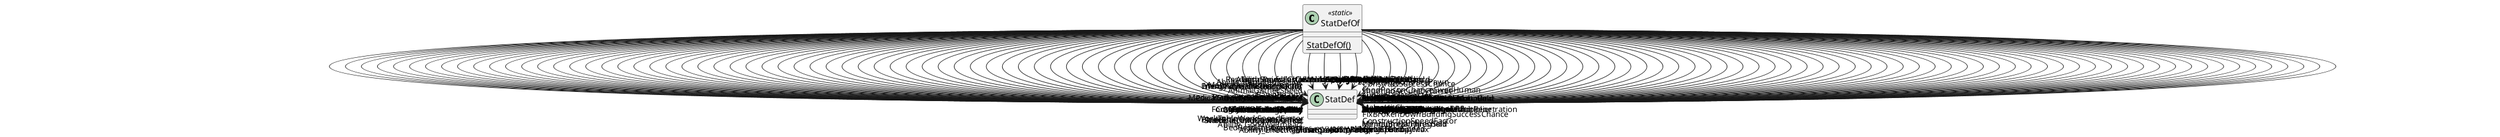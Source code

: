 @startuml
class StatDefOf <<static>> {
    {static} StatDefOf()
}
StatDefOf --> "MaxHitPoints" StatDef
StatDefOf --> "MarketValue" StatDef
StatDefOf --> "MarketValueIgnoreHp" StatDef
StatDefOf --> "RoyalFavorValue" StatDef
StatDefOf --> "SellPriceFactor" StatDef
StatDefOf --> "Beauty" StatDef
StatDefOf --> "Cleanliness" StatDef
StatDefOf --> "Flammability" StatDef
StatDefOf --> "DeteriorationRate" StatDef
StatDefOf --> "WorkToMake" StatDef
StatDefOf --> "WorkToBuild" StatDef
StatDefOf --> "Mass" StatDef
StatDefOf --> "ConstructionSpeedFactor" StatDef
StatDefOf --> "Nutrition" StatDef
StatDefOf --> "FoodPoisonChanceFixedHuman" StatDef
StatDefOf --> "MoveSpeed" StatDef
StatDefOf --> "GlobalLearningFactor" StatDef
StatDefOf --> "HungerRateMultiplier" StatDef
StatDefOf --> "RestRateMultiplier" StatDef
StatDefOf --> "PsychicSensitivity" StatDef
StatDefOf --> "ToxicSensitivity" StatDef
StatDefOf --> "MentalBreakThreshold" StatDef
StatDefOf --> "EatingSpeed" StatDef
StatDefOf --> "ComfyTemperatureMin" StatDef
StatDefOf --> "ComfyTemperatureMax" StatDef
StatDefOf --> "Comfort" StatDef
StatDefOf --> "MeatAmount" StatDef
StatDefOf --> "LeatherAmount" StatDef
StatDefOf --> "MinimumHandlingSkill" StatDef
StatDefOf --> "MeleeDPS" StatDef
StatDefOf --> "PainShockThreshold" StatDef
StatDefOf --> "ForagedNutritionPerDay" StatDef
StatDefOf --> "PsychicEntropyMax" StatDef
StatDefOf --> "PsychicEntropyRecoveryRate" StatDef
StatDefOf --> "PsychicEntropyGain" StatDef
StatDefOf --> "MeditationFocusGain" StatDef
StatDefOf --> "WorkSpeedGlobal" StatDef
StatDefOf --> "MiningSpeed" StatDef
StatDefOf --> "DeepDrillingSpeed" StatDef
StatDefOf --> "MiningYield" StatDef
StatDefOf --> "ResearchSpeed" StatDef
StatDefOf --> "ConstructionSpeed" StatDef
StatDefOf --> "HuntingStealth" StatDef
StatDefOf --> "PlantWorkSpeed" StatDef
StatDefOf --> "SmoothingSpeed" StatDef
StatDefOf --> "FoodPoisonChance" StatDef
StatDefOf --> "CarryingCapacity" StatDef
StatDefOf --> "PlantHarvestYield" StatDef
StatDefOf --> "FixBrokenDownBuildingSuccessChance" StatDef
StatDefOf --> "ConstructSuccessChance" StatDef
StatDefOf --> "GeneralLaborSpeed" StatDef
StatDefOf --> "UnskilledLaborSpeed" StatDef
StatDefOf --> "MedicalTendSpeed" StatDef
StatDefOf --> "MedicalTendQuality" StatDef
StatDefOf --> "MedicalSurgerySuccessChance" StatDef
StatDefOf --> "NegotiationAbility" StatDef
StatDefOf --> "ArrestSuccessChance" StatDef
StatDefOf --> "TradePriceImprovement" StatDef
StatDefOf --> "SocialImpact" StatDef
StatDefOf --> "PawnBeauty" StatDef
StatDefOf --> "AnimalGatherSpeed" StatDef
StatDefOf --> "AnimalGatherYield" StatDef
StatDefOf --> "TameAnimalChance" StatDef
StatDefOf --> "TrainAnimalChance" StatDef
StatDefOf --> "ShootingAccuracyPawn" StatDef
StatDefOf --> "ShootingAccuracyTurret" StatDef
StatDefOf --> "AimingDelayFactor" StatDef
StatDefOf --> "MeleeHitChance" StatDef
StatDefOf --> "MeleeDodgeChance" StatDef
StatDefOf --> "PawnTrapSpringChance" StatDef
StatDefOf --> "IncomingDamageFactor" StatDef
StatDefOf --> "MeleeWeapon_AverageDPS" StatDef
StatDefOf --> "MeleeWeapon_DamageMultiplier" StatDef
StatDefOf --> "MeleeWeapon_CooldownMultiplier" StatDef
StatDefOf --> "MeleeWeapon_AverageArmorPenetration" StatDef
StatDefOf --> "SharpDamageMultiplier" StatDef
StatDefOf --> "BluntDamageMultiplier" StatDef
StatDefOf --> "StuffPower_Armor_Sharp" StatDef
StatDefOf --> "StuffPower_Armor_Blunt" StatDef
StatDefOf --> "StuffPower_Armor_Heat" StatDef
StatDefOf --> "StuffPower_Insulation_Cold" StatDef
StatDefOf --> "StuffPower_Insulation_Heat" StatDef
StatDefOf --> "RangedWeapon_Cooldown" StatDef
StatDefOf --> "RangedWeapon_DamageMultiplier" StatDef
StatDefOf --> "AccuracyTouch" StatDef
StatDefOf --> "AccuracyShort" StatDef
StatDefOf --> "AccuracyMedium" StatDef
StatDefOf --> "AccuracyLong" StatDef
StatDefOf --> "StuffEffectMultiplierArmor" StatDef
StatDefOf --> "StuffEffectMultiplierInsulation_Cold" StatDef
StatDefOf --> "StuffEffectMultiplierInsulation_Heat" StatDef
StatDefOf --> "ArmorRating_Sharp" StatDef
StatDefOf --> "ArmorRating_Blunt" StatDef
StatDefOf --> "ArmorRating_Heat" StatDef
StatDefOf --> "Insulation_Cold" StatDef
StatDefOf --> "Insulation_Heat" StatDef
StatDefOf --> "EnergyShieldRechargeRate" StatDef
StatDefOf --> "EnergyShieldEnergyMax" StatDef
StatDefOf --> "SmokepopBeltRadius" StatDef
StatDefOf --> "JumpRange" StatDef
StatDefOf --> "EquipDelay" StatDef
StatDefOf --> "MedicalPotency" StatDef
StatDefOf --> "MedicalQualityMax" StatDef
StatDefOf --> "ImmunityGainSpeed" StatDef
StatDefOf --> "ImmunityGainSpeedFactor" StatDef
StatDefOf --> "DoorOpenSpeed" StatDef
StatDefOf --> "BedRestEffectiveness" StatDef
StatDefOf --> "TrapMeleeDamage" StatDef
StatDefOf --> "TrapSpringChance" StatDef
StatDefOf --> "ResearchSpeedFactor" StatDef
StatDefOf --> "MedicalTendQualityOffset" StatDef
StatDefOf --> "WorkTableWorkSpeedFactor" StatDef
StatDefOf --> "WorkTableEfficiencyFactor" StatDef
StatDefOf --> "JoyGainFactor" StatDef
StatDefOf --> "SurgerySuccessChanceFactor" StatDef
StatDefOf --> "Ability_CastingTime" StatDef
StatDefOf --> "Ability_EntropyGain" StatDef
StatDefOf --> "Ability_PsyfocusCost" StatDef
StatDefOf --> "Ability_Duration" StatDef
StatDefOf --> "Ability_Range" StatDef
StatDefOf --> "Ability_EffectRadius" StatDef
StatDefOf --> "Ability_RequiredPsylink" StatDef
StatDefOf --> "Ability_GoodwillImpact" StatDef
StatDefOf --> "Ability_DetectChancePerEntropy" StatDef
StatDefOf --> "Bladelink_DetectionChance" StatDef
StatDefOf --> "MeditationFocusStrength" StatDef
@enduml
